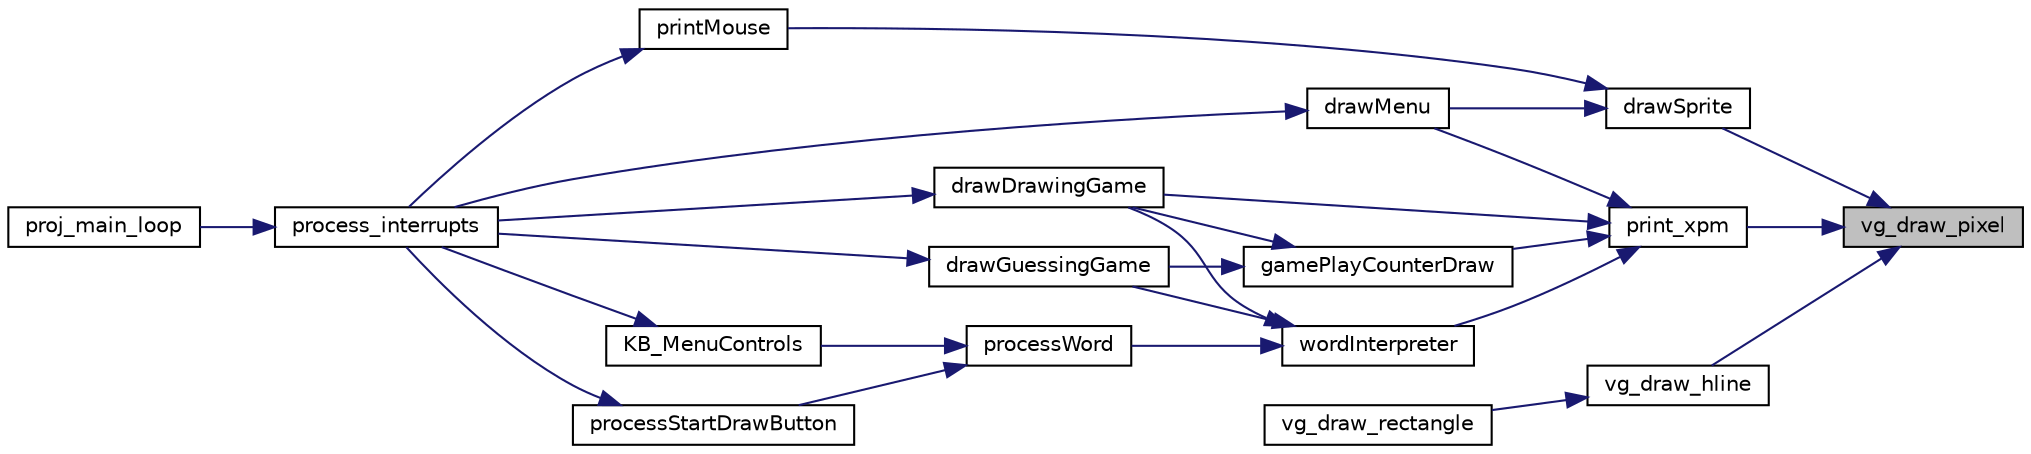 digraph "vg_draw_pixel"
{
 // LATEX_PDF_SIZE
  edge [fontname="Helvetica",fontsize="10",labelfontname="Helvetica",labelfontsize="10"];
  node [fontname="Helvetica",fontsize="10",shape=record];
  rankdir="RL";
  Node1 [label="vg_draw_pixel",height=0.2,width=0.4,color="black", fillcolor="grey75", style="filled", fontcolor="black",tooltip="This functions sets the color of the pixel in the position given to the desired color,..."];
  Node1 -> Node2 [dir="back",color="midnightblue",fontsize="10",style="solid"];
  Node2 [label="drawSprite",height=0.2,width=0.4,color="black", fillcolor="white", style="filled",URL="$sprites_8c.html#a3fc1965bb7f45fd72fff8a402c507186",tooltip="Draws a loaded SPrite onto the screen, The x and y represents the top left corner of the Sprite."];
  Node2 -> Node3 [dir="back",color="midnightblue",fontsize="10",style="solid"];
  Node3 [label="drawMenu",height=0.2,width=0.4,color="black", fillcolor="white", style="filled",URL="$menu_8c.html#a252c3e287edc6236251be9dd8517334c",tooltip="This function loads the differents components of a frame into the secondary buffer."];
  Node3 -> Node4 [dir="back",color="midnightblue",fontsize="10",style="solid"];
  Node4 [label="process_interrupts",height=0.2,width=0.4,color="black", fillcolor="white", style="filled",URL="$main_8c.html#a9c74859d9e32b26fca9274d294eff910",tooltip=" "];
  Node4 -> Node5 [dir="back",color="midnightblue",fontsize="10",style="solid"];
  Node5 [label="proj_main_loop",height=0.2,width=0.4,color="black", fillcolor="white", style="filled",URL="$main_8c.html#a2a16f651eccbd248e1ad3b3b924b143b",tooltip=" "];
  Node2 -> Node6 [dir="back",color="midnightblue",fontsize="10",style="solid"];
  Node6 [label="printMouse",height=0.2,width=0.4,color="black", fillcolor="white", style="filled",URL="$game_8c.html#af764651554437af7a7e62cb5075b25fe",tooltip="This function prints the xpm of the mouse on the screen, it checks to see with mouse xpm it should us..."];
  Node6 -> Node4 [dir="back",color="midnightblue",fontsize="10",style="solid"];
  Node1 -> Node7 [dir="back",color="midnightblue",fontsize="10",style="solid"];
  Node7 [label="print_xpm",height=0.2,width=0.4,color="black", fillcolor="white", style="filled",URL="$graphics_8c.html#a4a7701a7c35f0ff156dba3e5f9c9f48e",tooltip="This function draws a xpm to the display."];
  Node7 -> Node8 [dir="back",color="midnightblue",fontsize="10",style="solid"];
  Node8 [label="drawDrawingGame",height=0.2,width=0.4,color="black", fillcolor="white", style="filled",URL="$drawing_8c.html#ade6f4eb2ec2071b4ad3b0cd6ed67d8fa",tooltip="This function loads the differents components of a frame into the secondary buffer."];
  Node8 -> Node4 [dir="back",color="midnightblue",fontsize="10",style="solid"];
  Node7 -> Node3 [dir="back",color="midnightblue",fontsize="10",style="solid"];
  Node7 -> Node9 [dir="back",color="midnightblue",fontsize="10",style="solid"];
  Node9 [label="gamePlayCounterDraw",height=0.2,width=0.4,color="black", fillcolor="white", style="filled",URL="$game_8c.html#ac394319f787d76cd26e4b4c5f180cee9",tooltip="This funtion draws the in-game counter on the screen."];
  Node9 -> Node8 [dir="back",color="midnightblue",fontsize="10",style="solid"];
  Node9 -> Node10 [dir="back",color="midnightblue",fontsize="10",style="solid"];
  Node10 [label="drawGuessingGame",height=0.2,width=0.4,color="black", fillcolor="white", style="filled",URL="$guessing_8c.html#a72a912df7f85b2c72f8e69c73c632f05",tooltip="This function loads the differents components of a frame into the secondary buffer."];
  Node10 -> Node4 [dir="back",color="midnightblue",fontsize="10",style="solid"];
  Node7 -> Node11 [dir="back",color="midnightblue",fontsize="10",style="solid"];
  Node11 [label="wordInterpreter",height=0.2,width=0.4,color="black", fillcolor="white", style="filled",URL="$game_8c.html#af21d5e92b258d5834ab2d92883039e76",tooltip="This function reads the array of the word given to the draw user and prints the xpm of the letter at ..."];
  Node11 -> Node8 [dir="back",color="midnightblue",fontsize="10",style="solid"];
  Node11 -> Node10 [dir="back",color="midnightblue",fontsize="10",style="solid"];
  Node11 -> Node12 [dir="back",color="midnightblue",fontsize="10",style="solid"];
  Node12 [label="processWord",height=0.2,width=0.4,color="black", fillcolor="white", style="filled",URL="$drawing_8c.html#a4119c1dbe665fcb4ee64800849b8b40f",tooltip="This funtion process the word selected for the gameplay and displays it to the screen when called."];
  Node12 -> Node13 [dir="back",color="midnightblue",fontsize="10",style="solid"];
  Node13 [label="KB_MenuControls",height=0.2,width=0.4,color="black", fillcolor="white", style="filled",URL="$menu_8c.html#a0003deda87fcc4090e53c2775f163144",tooltip="This function process the pressing of jeys by the player and realizes the function correct action for..."];
  Node13 -> Node4 [dir="back",color="midnightblue",fontsize="10",style="solid"];
  Node12 -> Node14 [dir="back",color="midnightblue",fontsize="10",style="solid"];
  Node14 [label="processStartDrawButton",height=0.2,width=0.4,color="black", fillcolor="white", style="filled",URL="$menu_8c.html#a6a4c43846a973f849b2027363176dcb2",tooltip="This function detects it the player is pressing the draw button and if the press if valid...."];
  Node14 -> Node4 [dir="back",color="midnightblue",fontsize="10",style="solid"];
  Node1 -> Node15 [dir="back",color="midnightblue",fontsize="10",style="solid"];
  Node15 [label="vg_draw_hline",height=0.2,width=0.4,color="black", fillcolor="white", style="filled",URL="$graphics_8c.html#a5e5b25bd525250f61f40b9e9f212d5e6",tooltip="This function draws a line on the screen."];
  Node15 -> Node16 [dir="back",color="midnightblue",fontsize="10",style="solid"];
  Node16 [label="vg_draw_rectangle",height=0.2,width=0.4,color="black", fillcolor="white", style="filled",URL="$graphics_8c.html#a99d2da2559e11200c6b40c469e9977ec",tooltip="This function draws a rectagle (or square) of the desired size starting x and y as the top left corne..."];
}
